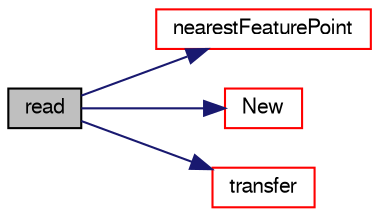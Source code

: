 digraph "read"
{
  bgcolor="transparent";
  edge [fontname="FreeSans",fontsize="10",labelfontname="FreeSans",labelfontsize="10"];
  node [fontname="FreeSans",fontsize="10",shape=record];
  rankdir="LR";
  Node976 [label="read",height=0.2,width=0.4,color="black", fillcolor="grey75", style="filled", fontcolor="black"];
  Node976 -> Node977 [color="midnightblue",fontsize="10",style="solid",fontname="FreeSans"];
  Node977 [label="nearestFeaturePoint",height=0.2,width=0.4,color="red",URL="$a21786.html#a55b8ec81be05317e524b6d479ffe8a57",tooltip="Find nearest surface edge for the sample point. "];
  Node976 -> Node987 [color="midnightblue",fontsize="10",style="solid",fontname="FreeSans"];
  Node987 [label="New",height=0.2,width=0.4,color="red",URL="$a21786.html#a7ad7ee2e1c5238174a96cf5dda600869",tooltip="Select constructed from filename (explicit extension) "];
  Node976 -> Node1038 [color="midnightblue",fontsize="10",style="solid",fontname="FreeSans"];
  Node1038 [label="transfer",height=0.2,width=0.4,color="red",URL="$a21786.html#ae0104bc5f053dfff5ca90aa974c74e46",tooltip="Transfer the contents of the argument and annul the argument. "];
}
